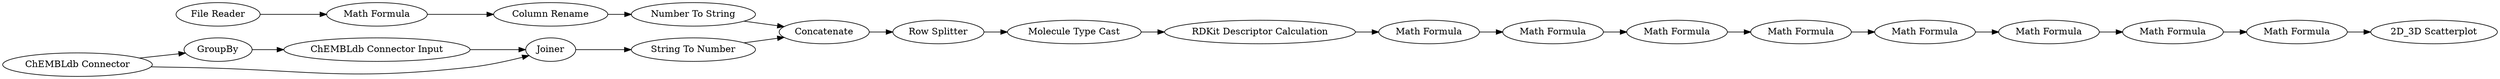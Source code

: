 digraph {
	1 [label="File Reader"]
	3 [label="Math Formula"]
	4 [label="2D_3D Scatterplot"]
	5 [label="Molecule Type Cast"]
	6 [label="RDKit Descriptor Calculation"]
	7 [label=GroupBy]
	10 [label="Math Formula"]
	12 [label=Concatenate]
	13 [label="Math Formula"]
	14 [label="Math Formula"]
	15 [label="String To Number"]
	17 [label="Row Splitter"]
	18 [label="ChEMBLdb Connector"]
	19 [label=Joiner]
	20 [label="ChEMBLdb Connector Input"]
	23 [label="Math Formula"]
	24 [label="Math Formula"]
	25 [label="Math Formula"]
	27 [label="Math Formula"]
	28 [label="Math Formula"]
	29 [label="Number To String"]
	30 [label="Column Rename"]
	1 -> 23
	3 -> 10
	5 -> 6
	6 -> 3
	7 -> 20
	10 -> 13
	12 -> 17
	13 -> 14
	14 -> 24
	15 -> 12
	17 -> 5
	18 -> 7
	18 -> 19
	19 -> 15
	20 -> 19
	23 -> 30
	24 -> 25
	25 -> 27
	27 -> 28
	28 -> 4
	29 -> 12
	30 -> 29
	rankdir=LR
}
